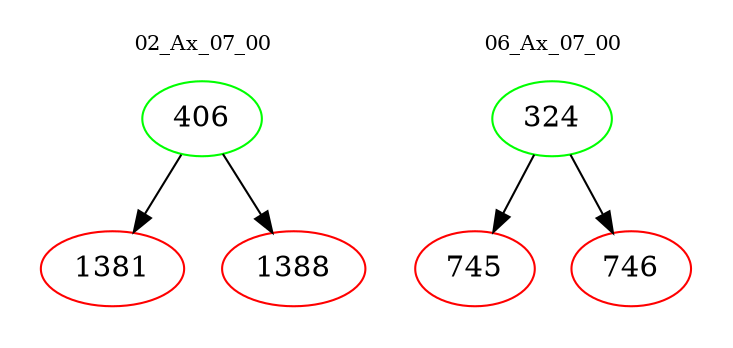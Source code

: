 digraph{
subgraph cluster_0 {
color = white
label = "02_Ax_07_00";
fontsize=10;
T0_406 [label="406", color="green"]
T0_406 -> T0_1381 [color="black"]
T0_1381 [label="1381", color="red"]
T0_406 -> T0_1388 [color="black"]
T0_1388 [label="1388", color="red"]
}
subgraph cluster_1 {
color = white
label = "06_Ax_07_00";
fontsize=10;
T1_324 [label="324", color="green"]
T1_324 -> T1_745 [color="black"]
T1_745 [label="745", color="red"]
T1_324 -> T1_746 [color="black"]
T1_746 [label="746", color="red"]
}
}

